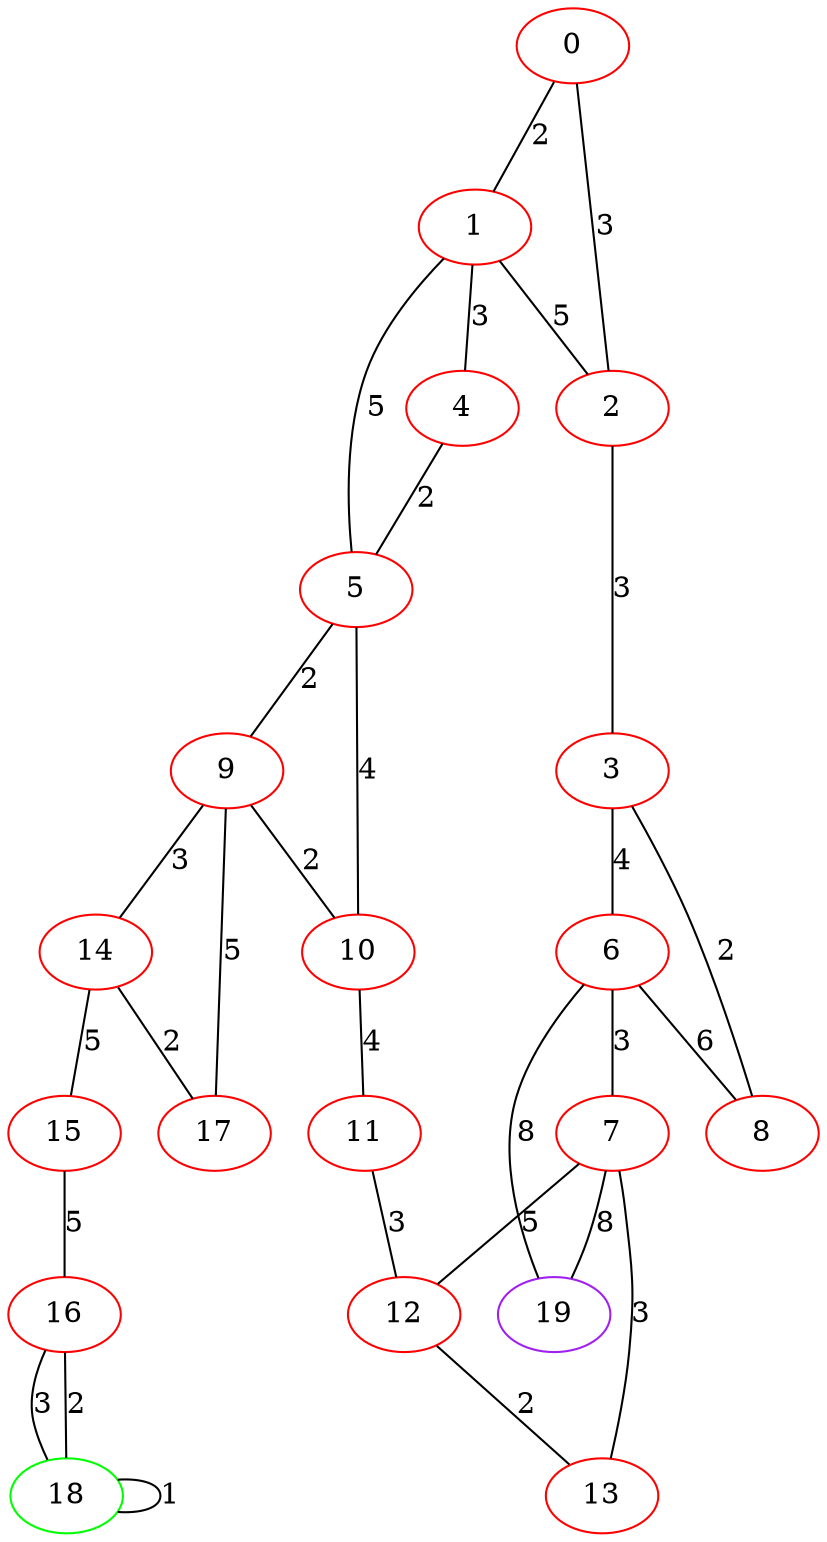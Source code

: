 graph "" {
0 [color=red, weight=1];
1 [color=red, weight=1];
2 [color=red, weight=1];
3 [color=red, weight=1];
4 [color=red, weight=1];
5 [color=red, weight=1];
6 [color=red, weight=1];
7 [color=red, weight=1];
8 [color=red, weight=1];
9 [color=red, weight=1];
10 [color=red, weight=1];
11 [color=red, weight=1];
12 [color=red, weight=1];
13 [color=red, weight=1];
14 [color=red, weight=1];
15 [color=red, weight=1];
16 [color=red, weight=1];
17 [color=red, weight=1];
18 [color=green, weight=2];
19 [color=purple, weight=4];
0 -- 1  [key=0, label=2];
0 -- 2  [key=0, label=3];
1 -- 2  [key=0, label=5];
1 -- 4  [key=0, label=3];
1 -- 5  [key=0, label=5];
2 -- 3  [key=0, label=3];
3 -- 8  [key=0, label=2];
3 -- 6  [key=0, label=4];
4 -- 5  [key=0, label=2];
5 -- 9  [key=0, label=2];
5 -- 10  [key=0, label=4];
6 -- 8  [key=0, label=6];
6 -- 19  [key=0, label=8];
6 -- 7  [key=0, label=3];
7 -- 19  [key=0, label=8];
7 -- 12  [key=0, label=5];
7 -- 13  [key=0, label=3];
9 -- 17  [key=0, label=5];
9 -- 10  [key=0, label=2];
9 -- 14  [key=0, label=3];
10 -- 11  [key=0, label=4];
11 -- 12  [key=0, label=3];
12 -- 13  [key=0, label=2];
14 -- 15  [key=0, label=5];
14 -- 17  [key=0, label=2];
15 -- 16  [key=0, label=5];
16 -- 18  [key=0, label=3];
16 -- 18  [key=1, label=2];
18 -- 18  [key=0, label=1];
}
